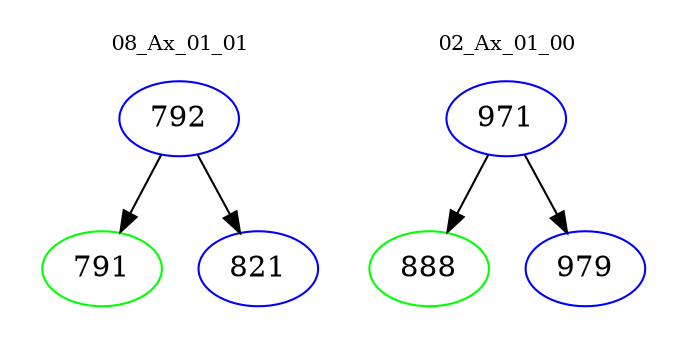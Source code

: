 digraph{
subgraph cluster_0 {
color = white
label = "08_Ax_01_01";
fontsize=10;
T0_792 [label="792", color="blue"]
T0_792 -> T0_791 [color="black"]
T0_791 [label="791", color="green"]
T0_792 -> T0_821 [color="black"]
T0_821 [label="821", color="blue"]
}
subgraph cluster_1 {
color = white
label = "02_Ax_01_00";
fontsize=10;
T1_971 [label="971", color="blue"]
T1_971 -> T1_888 [color="black"]
T1_888 [label="888", color="green"]
T1_971 -> T1_979 [color="black"]
T1_979 [label="979", color="blue"]
}
}
